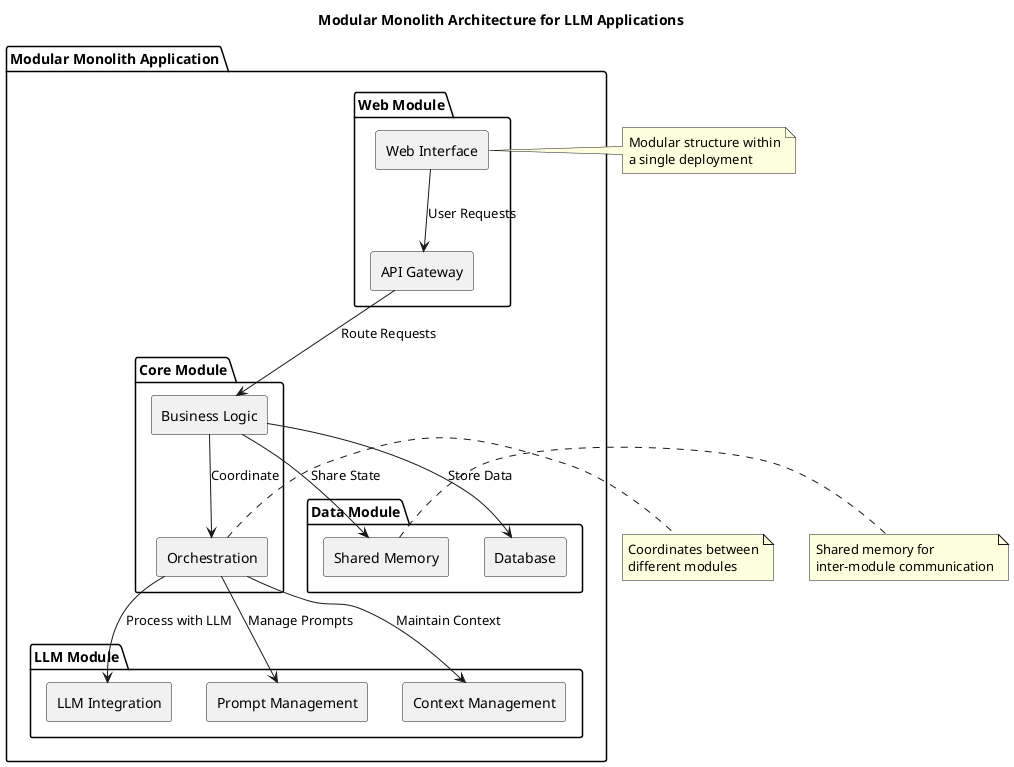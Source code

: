 @startuml Modular Monolith Architecture

skinparam componentStyle rectangle
skinparam backgroundColor white
skinparam handwritten false

title Modular Monolith Architecture for LLM Applications

package "Modular Monolith Application" {
    package "Web Module" {
        [Web Interface] as UI
        [API Gateway] as API
    }
    
    package "Core Module" {
        [Business Logic] as BL
        [Orchestration] as ORCH
    }
    
    package "LLM Module" {
        [LLM Integration] as LLM
        [Prompt Management] as PM
        [Context Management] as CM
    }
    
    package "Data Module" {
        [Database] as DB
        [Shared Memory] as SM
    }
}

UI --> API : "User Requests"
API --> BL : "Route Requests"
BL --> ORCH : "Coordinate"
ORCH --> LLM : "Process with LLM"
ORCH --> PM : "Manage Prompts"
ORCH --> CM : "Maintain Context"
BL --> DB : "Store Data"
BL --> SM : "Share State"

note right of UI
  Modular structure within
  a single deployment
end note

note right of ORCH
  Coordinates between
  different modules
end note

note right of SM
  Shared memory for
  inter-module communication
end note

@enduml 